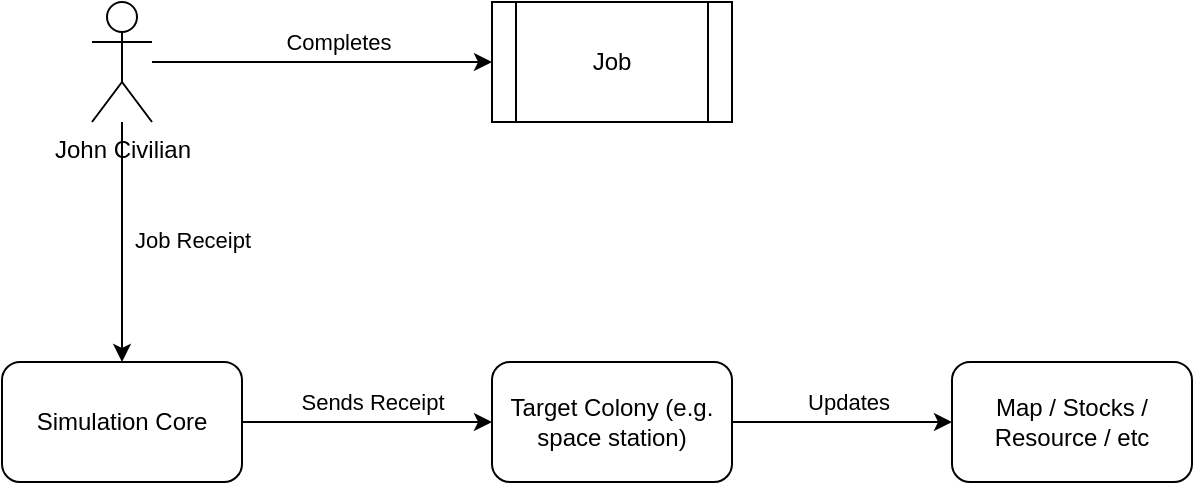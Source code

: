 <mxfile version="22.1.2" type="device">
  <diagram name="Page-1" id="dPlw40Szbq0Onw6-TG6Z">
    <mxGraphModel dx="1050" dy="669" grid="1" gridSize="10" guides="1" tooltips="1" connect="1" arrows="1" fold="1" page="1" pageScale="1" pageWidth="1920" pageHeight="1200" math="0" shadow="0">
      <root>
        <mxCell id="0" />
        <mxCell id="1" parent="0" />
        <mxCell id="XrAqslGaaH_NpfY0bBGF-6" style="edgeStyle=orthogonalEdgeStyle;rounded=0;orthogonalLoop=1;jettySize=auto;html=1;entryX=0;entryY=0.5;entryDx=0;entryDy=0;" edge="1" parent="1" source="XrAqslGaaH_NpfY0bBGF-2" target="XrAqslGaaH_NpfY0bBGF-5">
          <mxGeometry relative="1" as="geometry" />
        </mxCell>
        <mxCell id="XrAqslGaaH_NpfY0bBGF-7" value="Completes" style="edgeLabel;html=1;align=center;verticalAlign=middle;resizable=0;points=[];" vertex="1" connectable="0" parent="XrAqslGaaH_NpfY0bBGF-6">
          <mxGeometry x="0.094" y="-3" relative="1" as="geometry">
            <mxPoint y="-13" as="offset" />
          </mxGeometry>
        </mxCell>
        <mxCell id="XrAqslGaaH_NpfY0bBGF-9" style="edgeStyle=orthogonalEdgeStyle;rounded=0;orthogonalLoop=1;jettySize=auto;html=1;entryX=0.5;entryY=0;entryDx=0;entryDy=0;" edge="1" parent="1" source="XrAqslGaaH_NpfY0bBGF-2" target="XrAqslGaaH_NpfY0bBGF-8">
          <mxGeometry relative="1" as="geometry" />
        </mxCell>
        <mxCell id="XrAqslGaaH_NpfY0bBGF-11" value="Job Receipt" style="edgeLabel;html=1;align=center;verticalAlign=middle;resizable=0;points=[];" vertex="1" connectable="0" parent="XrAqslGaaH_NpfY0bBGF-9">
          <mxGeometry x="-0.017" y="-1" relative="1" as="geometry">
            <mxPoint x="36" as="offset" />
          </mxGeometry>
        </mxCell>
        <mxCell id="XrAqslGaaH_NpfY0bBGF-2" value="John Civilian" style="shape=umlActor;verticalLabelPosition=bottom;verticalAlign=top;html=1;outlineConnect=0;" vertex="1" parent="1">
          <mxGeometry x="270" y="200" width="30" height="60" as="geometry" />
        </mxCell>
        <mxCell id="XrAqslGaaH_NpfY0bBGF-5" value="Job" style="shape=process;whiteSpace=wrap;html=1;backgroundOutline=1;" vertex="1" parent="1">
          <mxGeometry x="470" y="200" width="120" height="60" as="geometry" />
        </mxCell>
        <mxCell id="XrAqslGaaH_NpfY0bBGF-13" style="edgeStyle=orthogonalEdgeStyle;rounded=0;orthogonalLoop=1;jettySize=auto;html=1;entryX=0;entryY=0.5;entryDx=0;entryDy=0;" edge="1" parent="1" source="XrAqslGaaH_NpfY0bBGF-8" target="XrAqslGaaH_NpfY0bBGF-12">
          <mxGeometry relative="1" as="geometry" />
        </mxCell>
        <mxCell id="XrAqslGaaH_NpfY0bBGF-14" value="Sends Receipt" style="edgeLabel;html=1;align=center;verticalAlign=middle;resizable=0;points=[];" vertex="1" connectable="0" parent="XrAqslGaaH_NpfY0bBGF-13">
          <mxGeometry x="-0.04" y="2" relative="1" as="geometry">
            <mxPoint x="5" y="-8" as="offset" />
          </mxGeometry>
        </mxCell>
        <mxCell id="XrAqslGaaH_NpfY0bBGF-8" value="Simulation Core" style="rounded=1;whiteSpace=wrap;html=1;" vertex="1" parent="1">
          <mxGeometry x="225" y="380" width="120" height="60" as="geometry" />
        </mxCell>
        <mxCell id="XrAqslGaaH_NpfY0bBGF-18" style="edgeStyle=orthogonalEdgeStyle;rounded=0;orthogonalLoop=1;jettySize=auto;html=1;entryX=0;entryY=0.5;entryDx=0;entryDy=0;" edge="1" parent="1" source="XrAqslGaaH_NpfY0bBGF-12" target="XrAqslGaaH_NpfY0bBGF-17">
          <mxGeometry relative="1" as="geometry" />
        </mxCell>
        <mxCell id="XrAqslGaaH_NpfY0bBGF-19" value="Updates" style="edgeLabel;html=1;align=center;verticalAlign=middle;resizable=0;points=[];" vertex="1" connectable="0" parent="XrAqslGaaH_NpfY0bBGF-18">
          <mxGeometry x="0.054" y="3" relative="1" as="geometry">
            <mxPoint y="-7" as="offset" />
          </mxGeometry>
        </mxCell>
        <mxCell id="XrAqslGaaH_NpfY0bBGF-12" value="Target Colony (e.g. space station)" style="rounded=1;whiteSpace=wrap;html=1;" vertex="1" parent="1">
          <mxGeometry x="470" y="380" width="120" height="60" as="geometry" />
        </mxCell>
        <mxCell id="XrAqslGaaH_NpfY0bBGF-17" value="Map / Stocks / Resource / etc" style="rounded=1;whiteSpace=wrap;html=1;" vertex="1" parent="1">
          <mxGeometry x="700" y="380" width="120" height="60" as="geometry" />
        </mxCell>
      </root>
    </mxGraphModel>
  </diagram>
</mxfile>
